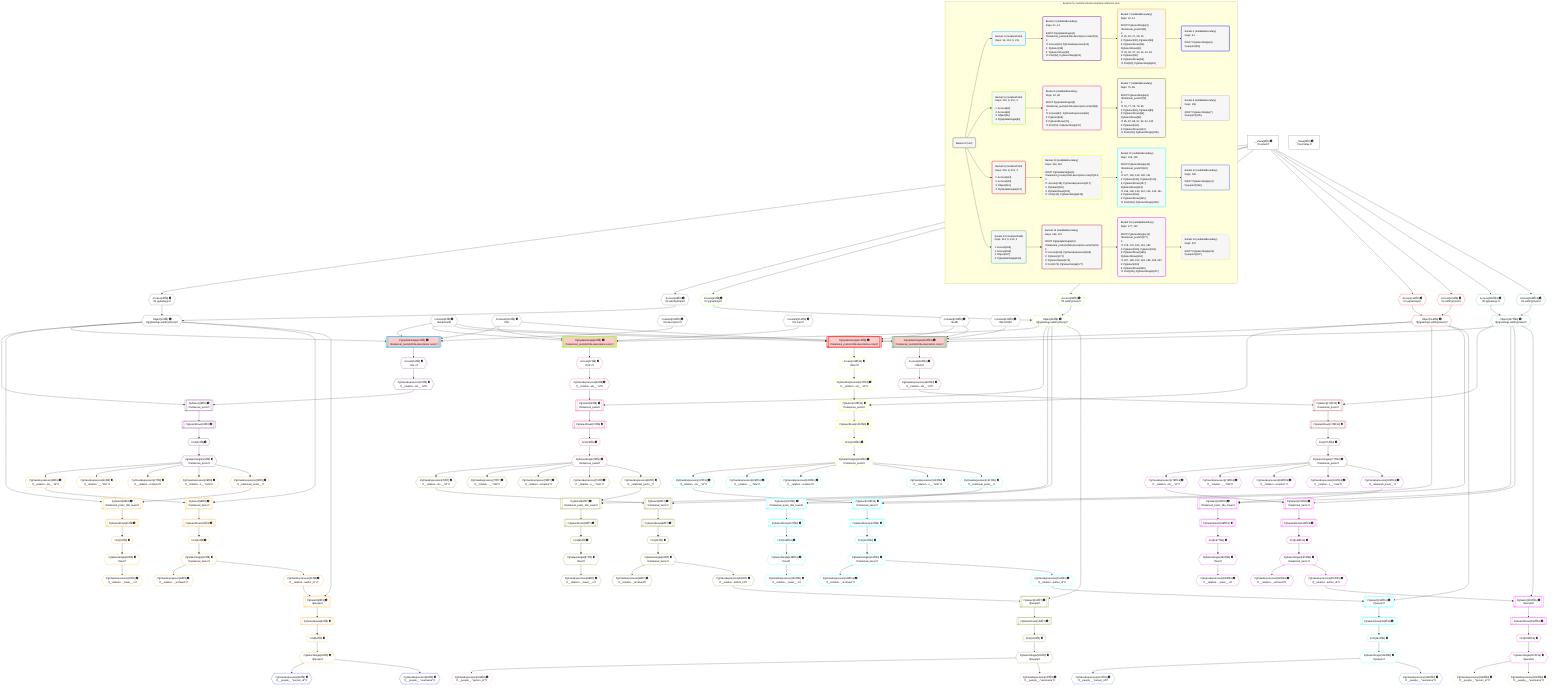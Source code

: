 %%{init: {'themeVariables': { 'fontSize': '12px'}}}%%
graph TD
    classDef path fill:#eee,stroke:#000,color:#000
    classDef plan fill:#fff,stroke-width:1px,color:#000
    classDef itemplan fill:#fff,stroke-width:2px,color:#000
    classDef unbatchedplan fill:#dff,stroke-width:1px,color:#000
    classDef sideeffectplan fill:#fcc,stroke-width:2px,color:#000
    classDef bucket fill:#f6f6f6,color:#000,stroke-width:2px,text-align:left


    %% plan dependencies
    Object14{{"Object[14∈0] ➊<br />ᐸ{pgSettings,withPgClient}ᐳ"}}:::plan
    Access12{{"Access[12∈0] ➊<br />ᐸ2.pgSettingsᐳ"}}:::plan
    Access13{{"Access[13∈0] ➊<br />ᐸ2.withPgClientᐳ"}}:::plan
    Access12 & Access13 --> Object14
    __Value2["__Value[2∈0] ➊<br />ᐸcontextᐳ"]:::plan
    __Value2 --> Access12
    __Value2 --> Access13
    __Value4["__Value[4∈0] ➊<br />ᐸrootValueᐳ"]:::plan
    Constant9{{"Constant[9∈0] ➊<br />ᐸundefinedᐳ"}}:::plan
    Constant210{{"Constant[210∈0] ➊<br />ᐸ4ᐳ"}}:::plan
    Constant211{{"Constant[211∈0] ➊<br />ᐸ'A description'ᐳ"}}:::plan
    Constant212{{"Constant[212∈0] ➊<br />ᐸ'A note'ᐳ"}}:::plan
    Constant213{{"Constant[213∈0] ➊<br />ᐸnullᐳ"}}:::plan
    Constant214{{"Constant[214∈0] ➊<br />ᐸ3141592ᐳ"}}:::plan
    PgUpdateSingle11[["PgUpdateSingle[11∈1] ➊<br />ᐸrelational_posts(id;title,description,note)ᐳ"]]:::sideeffectplan
    Object14 & Constant210 & Constant9 & Constant211 --> PgUpdateSingle11
    PgSelect18[["PgSelect[18∈2] ➊<br />ᐸrelational_postsᐳ"]]:::plan
    PgClassExpression15{{"PgClassExpression[15∈2] ➊<br />ᐸ__relation...sts__.”id”ᐳ"}}:::plan
    Object14 & PgClassExpression15 --> PgSelect18
    Access16{{"Access[16∈2] ➊<br />ᐸ11.tᐳ"}}:::plan
    Access16 --> PgClassExpression15
    PgUpdateSingle11 --> Access16
    First22{{"First[22∈2] ➊"}}:::plan
    PgSelectRows23[["PgSelectRows[23∈2] ➊"]]:::plan
    PgSelectRows23 --> First22
    PgSelect18 --> PgSelectRows23
    PgSelectSingle24{{"PgSelectSingle[24∈2] ➊<br />ᐸrelational_postsᐳ"}}:::plan
    First22 --> PgSelectSingle24
    PgSelect30[["PgSelect[30∈3] ➊<br />ᐸrelational_posts_title_lowerᐳ"]]:::plan
    PgClassExpression29{{"PgClassExpression[29∈3] ➊<br />ᐸ__relational_posts__ᐳ"}}:::plan
    Object14 & PgClassExpression29 --> PgSelect30
    PgSelect38[["PgSelect[38∈3] ➊<br />ᐸrelational_itemsᐳ"]]:::plan
    PgClassExpression25{{"PgClassExpression[25∈3] ➊<br />ᐸ__relation...sts__.”id”ᐳ"}}:::plan
    Object14 & PgClassExpression25 --> PgSelect38
    PgSelect50[["PgSelect[50∈3] ➊<br />ᐸpeopleᐳ"]]:::plan
    PgClassExpression49{{"PgClassExpression[49∈3] ➊<br />ᐸ__relation...author_id”ᐳ"}}:::plan
    Object14 & PgClassExpression49 --> PgSelect50
    PgSelectSingle24 --> PgClassExpression25
    PgClassExpression26{{"PgClassExpression[26∈3] ➊<br />ᐸ__relation...__.”title”ᐳ"}}:::plan
    PgSelectSingle24 --> PgClassExpression26
    PgClassExpression27{{"PgClassExpression[27∈3] ➊<br />ᐸ__relation...scription”ᐳ"}}:::plan
    PgSelectSingle24 --> PgClassExpression27
    PgClassExpression28{{"PgClassExpression[28∈3] ➊<br />ᐸ__relation...s__.”note”ᐳ"}}:::plan
    PgSelectSingle24 --> PgClassExpression28
    PgSelectSingle24 --> PgClassExpression29
    First34{{"First[34∈3] ➊"}}:::plan
    PgSelectRows35[["PgSelectRows[35∈3] ➊"]]:::plan
    PgSelectRows35 --> First34
    PgSelect30 --> PgSelectRows35
    PgSelectSingle36{{"PgSelectSingle[36∈3] ➊<br />ᐸtextᐳ"}}:::plan
    First34 --> PgSelectSingle36
    PgClassExpression37{{"PgClassExpression[37∈3] ➊<br />ᐸ__relation..._lower__.vᐳ"}}:::plan
    PgSelectSingle36 --> PgClassExpression37
    First40{{"First[40∈3] ➊"}}:::plan
    PgSelectRows41[["PgSelectRows[41∈3] ➊"]]:::plan
    PgSelectRows41 --> First40
    PgSelect38 --> PgSelectRows41
    PgSelectSingle42{{"PgSelectSingle[42∈3] ➊<br />ᐸrelational_itemsᐳ"}}:::plan
    First40 --> PgSelectSingle42
    PgClassExpression43{{"PgClassExpression[43∈3] ➊<br />ᐸ__relation..._archived”ᐳ"}}:::plan
    PgSelectSingle42 --> PgClassExpression43
    PgSelectSingle42 --> PgClassExpression49
    First52{{"First[52∈3] ➊"}}:::plan
    PgSelectRows53[["PgSelectRows[53∈3] ➊"]]:::plan
    PgSelectRows53 --> First52
    PgSelect50 --> PgSelectRows53
    PgSelectSingle54{{"PgSelectSingle[54∈3] ➊<br />ᐸpeopleᐳ"}}:::plan
    First52 --> PgSelectSingle54
    PgClassExpression55{{"PgClassExpression[55∈4] ➊<br />ᐸ__people__.”person_id”ᐳ"}}:::plan
    PgSelectSingle54 --> PgClassExpression55
    PgClassExpression56{{"PgClassExpression[56∈4] ➊<br />ᐸ__people__.”username”ᐳ"}}:::plan
    PgSelectSingle54 --> PgClassExpression56
    PgUpdateSingle62[["PgUpdateSingle[62∈5] ➊<br />ᐸrelational_posts(id;title,description,note)ᐳ"]]:::sideeffectplan
    Object65{{"Object[65∈5] ➊<br />ᐸ{pgSettings,withPgClient}ᐳ"}}:::plan
    Object65 & Constant210 & Constant9 & Constant212 --> PgUpdateSingle62
    Access63{{"Access[63∈5] ➊<br />ᐸ2.pgSettingsᐳ"}}:::plan
    Access64{{"Access[64∈5] ➊<br />ᐸ2.withPgClientᐳ"}}:::plan
    Access63 & Access64 --> Object65
    __Value2 --> Access63
    __Value2 --> Access64
    PgSelect69[["PgSelect[69∈6] ➊<br />ᐸrelational_postsᐳ"]]:::plan
    PgClassExpression66{{"PgClassExpression[66∈6] ➊<br />ᐸ__relation...sts__.”id”ᐳ"}}:::plan
    Object65 & PgClassExpression66 --> PgSelect69
    Access67{{"Access[67∈6] ➊<br />ᐸ62.tᐳ"}}:::plan
    Access67 --> PgClassExpression66
    PgUpdateSingle62 --> Access67
    First73{{"First[73∈6] ➊"}}:::plan
    PgSelectRows74[["PgSelectRows[74∈6] ➊"]]:::plan
    PgSelectRows74 --> First73
    PgSelect69 --> PgSelectRows74
    PgSelectSingle75{{"PgSelectSingle[75∈6] ➊<br />ᐸrelational_postsᐳ"}}:::plan
    First73 --> PgSelectSingle75
    PgSelect81[["PgSelect[81∈7] ➊<br />ᐸrelational_posts_title_lowerᐳ"]]:::plan
    PgClassExpression80{{"PgClassExpression[80∈7] ➊<br />ᐸ__relational_posts__ᐳ"}}:::plan
    Object65 & PgClassExpression80 --> PgSelect81
    PgSelect89[["PgSelect[89∈7] ➊<br />ᐸrelational_itemsᐳ"]]:::plan
    PgClassExpression76{{"PgClassExpression[76∈7] ➊<br />ᐸ__relation...sts__.”id”ᐳ"}}:::plan
    Object65 & PgClassExpression76 --> PgSelect89
    PgSelect101[["PgSelect[101∈7] ➊<br />ᐸpeopleᐳ"]]:::plan
    PgClassExpression100{{"PgClassExpression[100∈7] ➊<br />ᐸ__relation...author_id”ᐳ"}}:::plan
    Object65 & PgClassExpression100 --> PgSelect101
    PgSelectSingle75 --> PgClassExpression76
    PgClassExpression77{{"PgClassExpression[77∈7] ➊<br />ᐸ__relation...__.”title”ᐳ"}}:::plan
    PgSelectSingle75 --> PgClassExpression77
    PgClassExpression78{{"PgClassExpression[78∈7] ➊<br />ᐸ__relation...scription”ᐳ"}}:::plan
    PgSelectSingle75 --> PgClassExpression78
    PgClassExpression79{{"PgClassExpression[79∈7] ➊<br />ᐸ__relation...s__.”note”ᐳ"}}:::plan
    PgSelectSingle75 --> PgClassExpression79
    PgSelectSingle75 --> PgClassExpression80
    First85{{"First[85∈7] ➊"}}:::plan
    PgSelectRows86[["PgSelectRows[86∈7] ➊"]]:::plan
    PgSelectRows86 --> First85
    PgSelect81 --> PgSelectRows86
    PgSelectSingle87{{"PgSelectSingle[87∈7] ➊<br />ᐸtextᐳ"}}:::plan
    First85 --> PgSelectSingle87
    PgClassExpression88{{"PgClassExpression[88∈7] ➊<br />ᐸ__relation..._lower__.vᐳ"}}:::plan
    PgSelectSingle87 --> PgClassExpression88
    First91{{"First[91∈7] ➊"}}:::plan
    PgSelectRows92[["PgSelectRows[92∈7] ➊"]]:::plan
    PgSelectRows92 --> First91
    PgSelect89 --> PgSelectRows92
    PgSelectSingle93{{"PgSelectSingle[93∈7] ➊<br />ᐸrelational_itemsᐳ"}}:::plan
    First91 --> PgSelectSingle93
    PgClassExpression94{{"PgClassExpression[94∈7] ➊<br />ᐸ__relation..._archived”ᐳ"}}:::plan
    PgSelectSingle93 --> PgClassExpression94
    PgSelectSingle93 --> PgClassExpression100
    First103{{"First[103∈7] ➊"}}:::plan
    PgSelectRows104[["PgSelectRows[104∈7] ➊"]]:::plan
    PgSelectRows104 --> First103
    PgSelect101 --> PgSelectRows104
    PgSelectSingle105{{"PgSelectSingle[105∈7] ➊<br />ᐸpeopleᐳ"}}:::plan
    First103 --> PgSelectSingle105
    PgClassExpression106{{"PgClassExpression[106∈8] ➊<br />ᐸ__people__.”person_id”ᐳ"}}:::plan
    PgSelectSingle105 --> PgClassExpression106
    PgClassExpression107{{"PgClassExpression[107∈8] ➊<br />ᐸ__people__.”username”ᐳ"}}:::plan
    PgSelectSingle105 --> PgClassExpression107
    PgUpdateSingle113[["PgUpdateSingle[113∈9] ➊<br />ᐸrelational_posts(id;title,description,note)ᐳ"]]:::sideeffectplan
    Object116{{"Object[116∈9] ➊<br />ᐸ{pgSettings,withPgClient}ᐳ"}}:::plan
    Object116 & Constant210 & Constant9 & Constant213 --> PgUpdateSingle113
    Access114{{"Access[114∈9] ➊<br />ᐸ2.pgSettingsᐳ"}}:::plan
    Access115{{"Access[115∈9] ➊<br />ᐸ2.withPgClientᐳ"}}:::plan
    Access114 & Access115 --> Object116
    __Value2 --> Access114
    __Value2 --> Access115
    PgSelect120[["PgSelect[120∈10] ➊<br />ᐸrelational_postsᐳ"]]:::plan
    PgClassExpression117{{"PgClassExpression[117∈10] ➊<br />ᐸ__relation...sts__.”id”ᐳ"}}:::plan
    Object116 & PgClassExpression117 --> PgSelect120
    Access118{{"Access[118∈10] ➊<br />ᐸ113.tᐳ"}}:::plan
    Access118 --> PgClassExpression117
    PgUpdateSingle113 --> Access118
    First124{{"First[124∈10] ➊"}}:::plan
    PgSelectRows125[["PgSelectRows[125∈10] ➊"]]:::plan
    PgSelectRows125 --> First124
    PgSelect120 --> PgSelectRows125
    PgSelectSingle126{{"PgSelectSingle[126∈10] ➊<br />ᐸrelational_postsᐳ"}}:::plan
    First124 --> PgSelectSingle126
    PgSelect132[["PgSelect[132∈11] ➊<br />ᐸrelational_posts_title_lowerᐳ"]]:::plan
    PgClassExpression131{{"PgClassExpression[131∈11] ➊<br />ᐸ__relational_posts__ᐳ"}}:::plan
    Object116 & PgClassExpression131 --> PgSelect132
    PgSelect140[["PgSelect[140∈11] ➊<br />ᐸrelational_itemsᐳ"]]:::plan
    PgClassExpression127{{"PgClassExpression[127∈11] ➊<br />ᐸ__relation...sts__.”id”ᐳ"}}:::plan
    Object116 & PgClassExpression127 --> PgSelect140
    PgSelect152[["PgSelect[152∈11] ➊<br />ᐸpeopleᐳ"]]:::plan
    PgClassExpression151{{"PgClassExpression[151∈11] ➊<br />ᐸ__relation...author_id”ᐳ"}}:::plan
    Object116 & PgClassExpression151 --> PgSelect152
    PgSelectSingle126 --> PgClassExpression127
    PgClassExpression128{{"PgClassExpression[128∈11] ➊<br />ᐸ__relation...__.”title”ᐳ"}}:::plan
    PgSelectSingle126 --> PgClassExpression128
    PgClassExpression129{{"PgClassExpression[129∈11] ➊<br />ᐸ__relation...scription”ᐳ"}}:::plan
    PgSelectSingle126 --> PgClassExpression129
    PgClassExpression130{{"PgClassExpression[130∈11] ➊<br />ᐸ__relation...s__.”note”ᐳ"}}:::plan
    PgSelectSingle126 --> PgClassExpression130
    PgSelectSingle126 --> PgClassExpression131
    First136{{"First[136∈11] ➊"}}:::plan
    PgSelectRows137[["PgSelectRows[137∈11] ➊"]]:::plan
    PgSelectRows137 --> First136
    PgSelect132 --> PgSelectRows137
    PgSelectSingle138{{"PgSelectSingle[138∈11] ➊<br />ᐸtextᐳ"}}:::plan
    First136 --> PgSelectSingle138
    PgClassExpression139{{"PgClassExpression[139∈11] ➊<br />ᐸ__relation..._lower__.vᐳ"}}:::plan
    PgSelectSingle138 --> PgClassExpression139
    First142{{"First[142∈11] ➊"}}:::plan
    PgSelectRows143[["PgSelectRows[143∈11] ➊"]]:::plan
    PgSelectRows143 --> First142
    PgSelect140 --> PgSelectRows143
    PgSelectSingle144{{"PgSelectSingle[144∈11] ➊<br />ᐸrelational_itemsᐳ"}}:::plan
    First142 --> PgSelectSingle144
    PgClassExpression145{{"PgClassExpression[145∈11] ➊<br />ᐸ__relation..._archived”ᐳ"}}:::plan
    PgSelectSingle144 --> PgClassExpression145
    PgSelectSingle144 --> PgClassExpression151
    First154{{"First[154∈11] ➊"}}:::plan
    PgSelectRows155[["PgSelectRows[155∈11] ➊"]]:::plan
    PgSelectRows155 --> First154
    PgSelect152 --> PgSelectRows155
    PgSelectSingle156{{"PgSelectSingle[156∈11] ➊<br />ᐸpeopleᐳ"}}:::plan
    First154 --> PgSelectSingle156
    PgClassExpression157{{"PgClassExpression[157∈12] ➊<br />ᐸ__people__.”person_id”ᐳ"}}:::plan
    PgSelectSingle156 --> PgClassExpression157
    PgClassExpression158{{"PgClassExpression[158∈12] ➊<br />ᐸ__people__.”username”ᐳ"}}:::plan
    PgSelectSingle156 --> PgClassExpression158
    PgUpdateSingle164[["PgUpdateSingle[164∈13] ➊<br />ᐸrelational_posts(id;title,description,note)ᐳ"]]:::sideeffectplan
    Object167{{"Object[167∈13] ➊<br />ᐸ{pgSettings,withPgClient}ᐳ"}}:::plan
    Object167 & Constant214 & Constant9 & Constant213 --> PgUpdateSingle164
    Access165{{"Access[165∈13] ➊<br />ᐸ2.pgSettingsᐳ"}}:::plan
    Access166{{"Access[166∈13] ➊<br />ᐸ2.withPgClientᐳ"}}:::plan
    Access165 & Access166 --> Object167
    __Value2 --> Access165
    __Value2 --> Access166
    PgSelect171[["PgSelect[171∈14] ➊<br />ᐸrelational_postsᐳ"]]:::plan
    PgClassExpression168{{"PgClassExpression[168∈14] ➊<br />ᐸ__relation...sts__.”id”ᐳ"}}:::plan
    Object167 & PgClassExpression168 --> PgSelect171
    Access169{{"Access[169∈14] ➊<br />ᐸ164.tᐳ"}}:::plan
    Access169 --> PgClassExpression168
    PgUpdateSingle164 --> Access169
    First175{{"First[175∈14] ➊"}}:::plan
    PgSelectRows176[["PgSelectRows[176∈14] ➊"]]:::plan
    PgSelectRows176 --> First175
    PgSelect171 --> PgSelectRows176
    PgSelectSingle177{{"PgSelectSingle[177∈14] ➊<br />ᐸrelational_postsᐳ"}}:::plan
    First175 --> PgSelectSingle177
    PgSelect183[["PgSelect[183∈15] ➊<br />ᐸrelational_posts_title_lowerᐳ"]]:::plan
    PgClassExpression182{{"PgClassExpression[182∈15] ➊<br />ᐸ__relational_posts__ᐳ"}}:::plan
    Object167 & PgClassExpression182 --> PgSelect183
    PgSelect191[["PgSelect[191∈15] ➊<br />ᐸrelational_itemsᐳ"]]:::plan
    PgClassExpression178{{"PgClassExpression[178∈15] ➊<br />ᐸ__relation...sts__.”id”ᐳ"}}:::plan
    Object167 & PgClassExpression178 --> PgSelect191
    PgSelect203[["PgSelect[203∈15] ➊<br />ᐸpeopleᐳ"]]:::plan
    PgClassExpression202{{"PgClassExpression[202∈15] ➊<br />ᐸ__relation...author_id”ᐳ"}}:::plan
    Object167 & PgClassExpression202 --> PgSelect203
    PgSelectSingle177 --> PgClassExpression178
    PgClassExpression179{{"PgClassExpression[179∈15] ➊<br />ᐸ__relation...__.”title”ᐳ"}}:::plan
    PgSelectSingle177 --> PgClassExpression179
    PgClassExpression180{{"PgClassExpression[180∈15] ➊<br />ᐸ__relation...scription”ᐳ"}}:::plan
    PgSelectSingle177 --> PgClassExpression180
    PgClassExpression181{{"PgClassExpression[181∈15] ➊<br />ᐸ__relation...s__.”note”ᐳ"}}:::plan
    PgSelectSingle177 --> PgClassExpression181
    PgSelectSingle177 --> PgClassExpression182
    First187{{"First[187∈15] ➊"}}:::plan
    PgSelectRows188[["PgSelectRows[188∈15] ➊"]]:::plan
    PgSelectRows188 --> First187
    PgSelect183 --> PgSelectRows188
    PgSelectSingle189{{"PgSelectSingle[189∈15] ➊<br />ᐸtextᐳ"}}:::plan
    First187 --> PgSelectSingle189
    PgClassExpression190{{"PgClassExpression[190∈15] ➊<br />ᐸ__relation..._lower__.vᐳ"}}:::plan
    PgSelectSingle189 --> PgClassExpression190
    First193{{"First[193∈15] ➊"}}:::plan
    PgSelectRows194[["PgSelectRows[194∈15] ➊"]]:::plan
    PgSelectRows194 --> First193
    PgSelect191 --> PgSelectRows194
    PgSelectSingle195{{"PgSelectSingle[195∈15] ➊<br />ᐸrelational_itemsᐳ"}}:::plan
    First193 --> PgSelectSingle195
    PgClassExpression196{{"PgClassExpression[196∈15] ➊<br />ᐸ__relation..._archived”ᐳ"}}:::plan
    PgSelectSingle195 --> PgClassExpression196
    PgSelectSingle195 --> PgClassExpression202
    First205{{"First[205∈15] ➊"}}:::plan
    PgSelectRows206[["PgSelectRows[206∈15] ➊"]]:::plan
    PgSelectRows206 --> First205
    PgSelect203 --> PgSelectRows206
    PgSelectSingle207{{"PgSelectSingle[207∈15] ➊<br />ᐸpeopleᐳ"}}:::plan
    First205 --> PgSelectSingle207
    PgClassExpression208{{"PgClassExpression[208∈16] ➊<br />ᐸ__people__.”person_id”ᐳ"}}:::plan
    PgSelectSingle207 --> PgClassExpression208
    PgClassExpression209{{"PgClassExpression[209∈16] ➊<br />ᐸ__people__.”username”ᐳ"}}:::plan
    PgSelectSingle207 --> PgClassExpression209

    %% define steps

    subgraph "Buckets for mutations/basics/update-relational-post"
    Bucket0("Bucket 0 (root)"):::bucket
    classDef bucket0 stroke:#696969
    class Bucket0,__Value2,__Value4,Constant9,Access12,Access13,Object14,Constant210,Constant211,Constant212,Constant213,Constant214 bucket0
    Bucket1("Bucket 1 (mutationField)<br />Deps: 14, 210, 9, 211"):::bucket
    classDef bucket1 stroke:#00bfff
    class Bucket1,PgUpdateSingle11 bucket1
    Bucket2("Bucket 2 (nullableBoundary)<br />Deps: 11, 14<br /><br />ROOT PgUpdateSingle{1}ᐸrelational_posts(id;title,description,note)ᐳ[11]<br />1: <br />ᐳ: Access[16], PgClassExpression[15]<br />2: PgSelect[18]<br />3: PgSelectRows[23]<br />ᐳ: First[22], PgSelectSingle[24]"):::bucket
    classDef bucket2 stroke:#7f007f
    class Bucket2,PgClassExpression15,Access16,PgSelect18,First22,PgSelectRows23,PgSelectSingle24 bucket2
    Bucket3("Bucket 3 (nullableBoundary)<br />Deps: 24, 14<br /><br />ROOT PgSelectSingle{2}ᐸrelational_postsᐳ[24]<br />1: <br />ᐳ: 25, 26, 27, 28, 29<br />2: PgSelect[30], PgSelect[38]<br />3: PgSelectRows[35], PgSelectRows[41]<br />ᐳ: 34, 36, 37, 40, 42, 43, 49<br />4: PgSelect[50]<br />5: PgSelectRows[53]<br />ᐳ: First[52], PgSelectSingle[54]"):::bucket
    classDef bucket3 stroke:#ffa500
    class Bucket3,PgClassExpression25,PgClassExpression26,PgClassExpression27,PgClassExpression28,PgClassExpression29,PgSelect30,First34,PgSelectRows35,PgSelectSingle36,PgClassExpression37,PgSelect38,First40,PgSelectRows41,PgSelectSingle42,PgClassExpression43,PgClassExpression49,PgSelect50,First52,PgSelectRows53,PgSelectSingle54 bucket3
    Bucket4("Bucket 4 (nullableBoundary)<br />Deps: 54<br /><br />ROOT PgSelectSingle{3}ᐸpeopleᐳ[54]"):::bucket
    classDef bucket4 stroke:#0000ff
    class Bucket4,PgClassExpression55,PgClassExpression56 bucket4
    Bucket5("Bucket 5 (mutationField)<br />Deps: 210, 9, 212, 2<br /><br />1: Access[63]<br />2: Access[64]<br />3: Object[65]<br />4: PgUpdateSingle[62]"):::bucket
    classDef bucket5 stroke:#7fff00
    class Bucket5,PgUpdateSingle62,Access63,Access64,Object65 bucket5
    Bucket6("Bucket 6 (nullableBoundary)<br />Deps: 62, 65<br /><br />ROOT PgUpdateSingle{5}ᐸrelational_posts(id;title,description,note)ᐳ[62]<br />1: <br />ᐳ: Access[67], PgClassExpression[66]<br />2: PgSelect[69]<br />3: PgSelectRows[74]<br />ᐳ: First[73], PgSelectSingle[75]"):::bucket
    classDef bucket6 stroke:#ff1493
    class Bucket6,PgClassExpression66,Access67,PgSelect69,First73,PgSelectRows74,PgSelectSingle75 bucket6
    Bucket7("Bucket 7 (nullableBoundary)<br />Deps: 75, 65<br /><br />ROOT PgSelectSingle{6}ᐸrelational_postsᐳ[75]<br />1: <br />ᐳ: 76, 77, 78, 79, 80<br />2: PgSelect[81], PgSelect[89]<br />3: PgSelectRows[86], PgSelectRows[92]<br />ᐳ: 85, 87, 88, 91, 93, 94, 100<br />4: PgSelect[101]<br />5: PgSelectRows[104]<br />ᐳ: First[103], PgSelectSingle[105]"):::bucket
    classDef bucket7 stroke:#808000
    class Bucket7,PgClassExpression76,PgClassExpression77,PgClassExpression78,PgClassExpression79,PgClassExpression80,PgSelect81,First85,PgSelectRows86,PgSelectSingle87,PgClassExpression88,PgSelect89,First91,PgSelectRows92,PgSelectSingle93,PgClassExpression94,PgClassExpression100,PgSelect101,First103,PgSelectRows104,PgSelectSingle105 bucket7
    Bucket8("Bucket 8 (nullableBoundary)<br />Deps: 105<br /><br />ROOT PgSelectSingle{7}ᐸpeopleᐳ[105]"):::bucket
    classDef bucket8 stroke:#dda0dd
    class Bucket8,PgClassExpression106,PgClassExpression107 bucket8
    Bucket9("Bucket 9 (mutationField)<br />Deps: 210, 9, 213, 2<br /><br />1: Access[114]<br />2: Access[115]<br />3: Object[116]<br />4: PgUpdateSingle[113]"):::bucket
    classDef bucket9 stroke:#ff0000
    class Bucket9,PgUpdateSingle113,Access114,Access115,Object116 bucket9
    Bucket10("Bucket 10 (nullableBoundary)<br />Deps: 113, 116<br /><br />ROOT PgUpdateSingle{9}ᐸrelational_posts(id;title,description,note)ᐳ[113]<br />1: <br />ᐳ: Access[118], PgClassExpression[117]<br />2: PgSelect[120]<br />3: PgSelectRows[125]<br />ᐳ: First[124], PgSelectSingle[126]"):::bucket
    classDef bucket10 stroke:#ffff00
    class Bucket10,PgClassExpression117,Access118,PgSelect120,First124,PgSelectRows125,PgSelectSingle126 bucket10
    Bucket11("Bucket 11 (nullableBoundary)<br />Deps: 126, 116<br /><br />ROOT PgSelectSingle{10}ᐸrelational_postsᐳ[126]<br />1: <br />ᐳ: 127, 128, 129, 130, 131<br />2: PgSelect[132], PgSelect[140]<br />3: PgSelectRows[137], PgSelectRows[143]<br />ᐳ: 136, 138, 139, 142, 144, 145, 151<br />4: PgSelect[152]<br />5: PgSelectRows[155]<br />ᐳ: First[154], PgSelectSingle[156]"):::bucket
    classDef bucket11 stroke:#00ffff
    class Bucket11,PgClassExpression127,PgClassExpression128,PgClassExpression129,PgClassExpression130,PgClassExpression131,PgSelect132,First136,PgSelectRows137,PgSelectSingle138,PgClassExpression139,PgSelect140,First142,PgSelectRows143,PgSelectSingle144,PgClassExpression145,PgClassExpression151,PgSelect152,First154,PgSelectRows155,PgSelectSingle156 bucket11
    Bucket12("Bucket 12 (nullableBoundary)<br />Deps: 156<br /><br />ROOT PgSelectSingle{11}ᐸpeopleᐳ[156]"):::bucket
    classDef bucket12 stroke:#4169e1
    class Bucket12,PgClassExpression157,PgClassExpression158 bucket12
    Bucket13("Bucket 13 (mutationField)<br />Deps: 214, 9, 213, 2<br /><br />1: Access[165]<br />2: Access[166]<br />3: Object[167]<br />4: PgUpdateSingle[164]"):::bucket
    classDef bucket13 stroke:#3cb371
    class Bucket13,PgUpdateSingle164,Access165,Access166,Object167 bucket13
    Bucket14("Bucket 14 (nullableBoundary)<br />Deps: 164, 167<br /><br />ROOT PgUpdateSingle{13}ᐸrelational_posts(id;title,description,note)ᐳ[164]<br />1: <br />ᐳ: Access[169], PgClassExpression[168]<br />2: PgSelect[171]<br />3: PgSelectRows[176]<br />ᐳ: First[175], PgSelectSingle[177]"):::bucket
    classDef bucket14 stroke:#a52a2a
    class Bucket14,PgClassExpression168,Access169,PgSelect171,First175,PgSelectRows176,PgSelectSingle177 bucket14
    Bucket15("Bucket 15 (nullableBoundary)<br />Deps: 177, 167<br /><br />ROOT PgSelectSingle{14}ᐸrelational_postsᐳ[177]<br />1: <br />ᐳ: 178, 179, 180, 181, 182<br />2: PgSelect[183], PgSelect[191]<br />3: PgSelectRows[188], PgSelectRows[194]<br />ᐳ: 187, 189, 190, 193, 195, 196, 202<br />4: PgSelect[203]<br />5: PgSelectRows[206]<br />ᐳ: First[205], PgSelectSingle[207]"):::bucket
    classDef bucket15 stroke:#ff00ff
    class Bucket15,PgClassExpression178,PgClassExpression179,PgClassExpression180,PgClassExpression181,PgClassExpression182,PgSelect183,First187,PgSelectRows188,PgSelectSingle189,PgClassExpression190,PgSelect191,First193,PgSelectRows194,PgSelectSingle195,PgClassExpression196,PgClassExpression202,PgSelect203,First205,PgSelectRows206,PgSelectSingle207 bucket15
    Bucket16("Bucket 16 (nullableBoundary)<br />Deps: 207<br /><br />ROOT PgSelectSingle{15}ᐸpeopleᐳ[207]"):::bucket
    classDef bucket16 stroke:#f5deb3
    class Bucket16,PgClassExpression208,PgClassExpression209 bucket16
    Bucket0 --> Bucket1 & Bucket5 & Bucket9 & Bucket13
    Bucket1 --> Bucket2
    Bucket2 --> Bucket3
    Bucket3 --> Bucket4
    Bucket5 --> Bucket6
    Bucket6 --> Bucket7
    Bucket7 --> Bucket8
    Bucket9 --> Bucket10
    Bucket10 --> Bucket11
    Bucket11 --> Bucket12
    Bucket13 --> Bucket14
    Bucket14 --> Bucket15
    Bucket15 --> Bucket16
    end